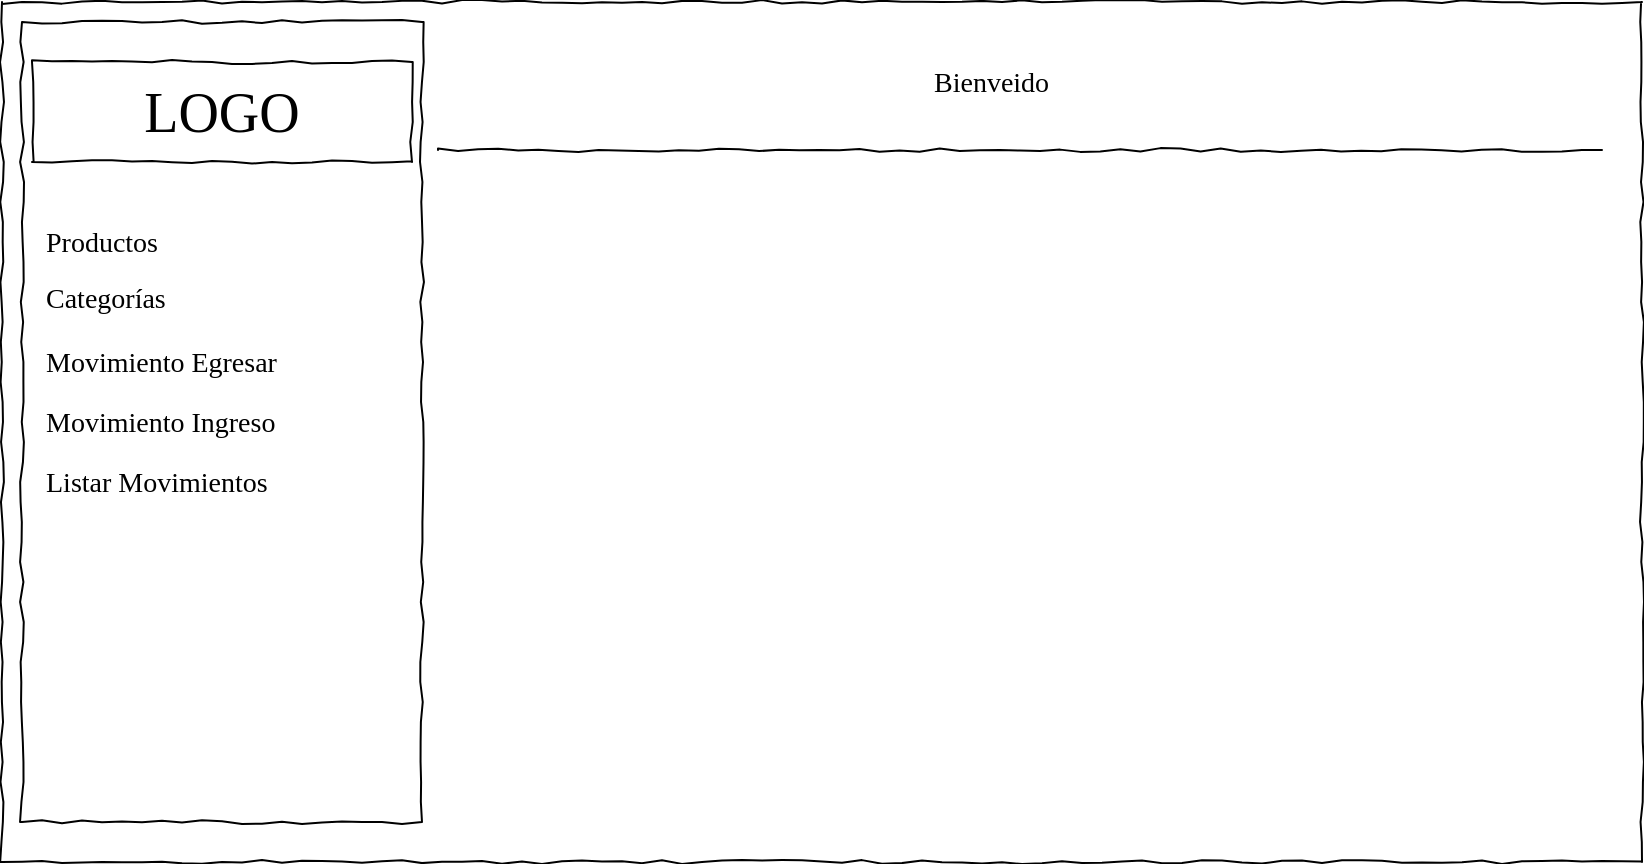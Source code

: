 <mxfile version="17.4.2" type="device" pages="4"><diagram name="Pagina base" id="03018318-947c-dd8e-b7a3-06fadd420f32"><mxGraphModel dx="1231" dy="689" grid="1" gridSize="10" guides="1" tooltips="1" connect="1" arrows="1" fold="1" page="1" pageScale="1" pageWidth="1100" pageHeight="850" background="none" math="0" shadow="0"><root><mxCell id="0"/><mxCell id="1" parent="0"/><mxCell id="VWiDlhH4_jpOQkrTO4Cq-1" value="" style="whiteSpace=wrap;html=1;rounded=0;shadow=0;labelBackgroundColor=none;strokeColor=#000000;strokeWidth=1;fillColor=none;fontFamily=Verdana;fontSize=12;fontColor=#000000;align=center;comic=1;" vertex="1" parent="1"><mxGeometry x="20" y="20" width="820" height="430" as="geometry"/></mxCell><mxCell id="677b7b8949515195-8" value="" style="whiteSpace=wrap;html=1;rounded=0;shadow=0;labelBackgroundColor=none;strokeWidth=1;fillColor=none;fontFamily=Verdana;fontSize=12;align=center;comic=1;" parent="1" vertex="1"><mxGeometry x="30" y="30" width="200" height="400" as="geometry"/></mxCell><mxCell id="677b7b8949515195-2" value="LOGO" style="whiteSpace=wrap;html=1;rounded=0;shadow=0;labelBackgroundColor=none;strokeWidth=1;fontFamily=Verdana;fontSize=28;align=center;comic=1;" parent="1" vertex="1"><mxGeometry x="35" y="50" width="190" height="50" as="geometry"/></mxCell><mxCell id="677b7b8949515195-4" value="Bienveido" style="text;html=1;points=[];align=left;verticalAlign=top;spacingTop=-4;fontSize=14;fontFamily=Verdana" parent="1" vertex="1"><mxGeometry x="484" y="50" width="60" height="20" as="geometry"/></mxCell><mxCell id="677b7b8949515195-9" value="" style="line;strokeWidth=1;html=1;rounded=0;shadow=0;labelBackgroundColor=none;fillColor=none;fontFamily=Verdana;fontSize=14;fontColor=#000000;align=center;comic=1;" parent="1" vertex="1"><mxGeometry x="238" y="89" width="582" height="10" as="geometry"/></mxCell><mxCell id="677b7b8949515195-27" value="Productos" style="text;html=1;points=[];align=left;verticalAlign=top;spacingTop=-4;fontSize=14;fontFamily=Verdana" parent="1" vertex="1"><mxGeometry x="40" y="130" width="170" height="20" as="geometry"/></mxCell><mxCell id="677b7b8949515195-28" value="Categorías" style="text;html=1;points=[];align=left;verticalAlign=top;spacingTop=-4;fontSize=14;fontFamily=Verdana" parent="1" vertex="1"><mxGeometry x="40" y="158" width="170" height="20" as="geometry"/></mxCell><mxCell id="677b7b8949515195-29" value="Movimiento Egresar" style="text;html=1;points=[];align=left;verticalAlign=top;spacingTop=-4;fontSize=14;fontFamily=Verdana" parent="1" vertex="1"><mxGeometry x="40" y="190" width="170" height="20" as="geometry"/></mxCell><mxCell id="677b7b8949515195-30" value="Movimiento Ingreso" style="text;html=1;points=[];align=left;verticalAlign=top;spacingTop=-4;fontSize=14;fontFamily=Verdana" parent="1" vertex="1"><mxGeometry x="40" y="220" width="170" height="20" as="geometry"/></mxCell><mxCell id="677b7b8949515195-39" value="Listar Movimientos" style="text;html=1;points=[];align=left;verticalAlign=top;spacingTop=-4;fontSize=14;fontFamily=Verdana" parent="1" vertex="1"><mxGeometry x="40" y="250" width="170" height="20" as="geometry"/></mxCell><mxCell id="VWiDlhH4_jpOQkrTO4Cq-2" value="" style="shape=image;html=1;verticalAlign=top;verticalLabelPosition=bottom;labelBackgroundColor=#ffffff;imageAspect=0;aspect=fixed;image=https://cdn1.iconfinder.com/data/icons/100-basic-for-user-interface/32/67-menu-128.png" vertex="1" parent="1"><mxGeometry x="250" y="40" width="40" height="40" as="geometry"/></mxCell></root></mxGraphModel></diagram><diagram id="DQ_dYTkBefHqglz4K37O" name="Producto"><mxGraphModel dx="862" dy="1651" grid="1" gridSize="10" guides="1" tooltips="1" connect="1" arrows="1" fold="1" page="1" pageScale="1" pageWidth="827" pageHeight="1169" math="0" shadow="0"><root><mxCell id="0"/><mxCell id="1" parent="0"/><mxCell id="FhVOuRkbXx0-HNdUgnWg-1" value="" style="whiteSpace=wrap;html=1;rounded=0;shadow=0;labelBackgroundColor=none;strokeColor=#000000;strokeWidth=1;fillColor=none;fontFamily=Verdana;fontSize=12;fontColor=#000000;align=center;comic=1;" vertex="1" parent="1"><mxGeometry x="20" y="20" width="820" height="430" as="geometry"/></mxCell><mxCell id="FhVOuRkbXx0-HNdUgnWg-2" value="" style="whiteSpace=wrap;html=1;rounded=0;shadow=0;labelBackgroundColor=none;strokeWidth=1;fillColor=none;fontFamily=Verdana;fontSize=12;align=center;comic=1;" vertex="1" parent="1"><mxGeometry x="30" y="30" width="200" height="400" as="geometry"/></mxCell><mxCell id="FhVOuRkbXx0-HNdUgnWg-3" value="LOGO" style="whiteSpace=wrap;html=1;rounded=0;shadow=0;labelBackgroundColor=none;strokeWidth=1;fontFamily=Verdana;fontSize=28;align=center;comic=1;" vertex="1" parent="1"><mxGeometry x="35" y="50" width="190" height="50" as="geometry"/></mxCell><mxCell id="FhVOuRkbXx0-HNdUgnWg-4" value="Bienveido" style="text;html=1;points=[];align=left;verticalAlign=top;spacingTop=-4;fontSize=14;fontFamily=Verdana" vertex="1" parent="1"><mxGeometry x="484" y="50" width="60" height="20" as="geometry"/></mxCell><mxCell id="FhVOuRkbXx0-HNdUgnWg-5" value="" style="line;strokeWidth=1;html=1;rounded=0;shadow=0;labelBackgroundColor=none;fillColor=none;fontFamily=Verdana;fontSize=14;fontColor=#000000;align=center;comic=1;" vertex="1" parent="1"><mxGeometry x="238" y="89" width="582" height="10" as="geometry"/></mxCell><mxCell id="FhVOuRkbXx0-HNdUgnWg-6" value="Productos" style="text;html=1;points=[];align=left;verticalAlign=top;spacingTop=-4;fontSize=14;fontFamily=Verdana;fillColor=#d5e8d4;strokeColor=#82b366;" vertex="1" parent="1"><mxGeometry x="40" y="130" width="170" height="20" as="geometry"/></mxCell><mxCell id="FhVOuRkbXx0-HNdUgnWg-7" value="Categorías" style="text;html=1;points=[];align=left;verticalAlign=top;spacingTop=-4;fontSize=14;fontFamily=Verdana" vertex="1" parent="1"><mxGeometry x="40" y="158" width="170" height="20" as="geometry"/></mxCell><mxCell id="FhVOuRkbXx0-HNdUgnWg-8" value="Movimiento Egresar" style="text;html=1;points=[];align=left;verticalAlign=top;spacingTop=-4;fontSize=14;fontFamily=Verdana" vertex="1" parent="1"><mxGeometry x="40" y="190" width="170" height="20" as="geometry"/></mxCell><mxCell id="FhVOuRkbXx0-HNdUgnWg-9" value="Movimiento Ingreso" style="text;html=1;points=[];align=left;verticalAlign=top;spacingTop=-4;fontSize=14;fontFamily=Verdana" vertex="1" parent="1"><mxGeometry x="40" y="220" width="170" height="20" as="geometry"/></mxCell><mxCell id="FhVOuRkbXx0-HNdUgnWg-10" value="Listar Movimientos" style="text;html=1;points=[];align=left;verticalAlign=top;spacingTop=-4;fontSize=14;fontFamily=Verdana" vertex="1" parent="1"><mxGeometry x="40" y="250" width="170" height="20" as="geometry"/></mxCell><mxCell id="FhVOuRkbXx0-HNdUgnWg-11" value="" style="shape=image;html=1;verticalAlign=top;verticalLabelPosition=bottom;labelBackgroundColor=#ffffff;imageAspect=0;aspect=fixed;image=https://cdn1.iconfinder.com/data/icons/100-basic-for-user-interface/32/67-menu-128.png" vertex="1" parent="1"><mxGeometry x="250" y="40" width="40" height="40" as="geometry"/></mxCell><mxCell id="FhVOuRkbXx0-HNdUgnWg-22" value="Table" style="shape=table;startSize=30;container=1;collapsible=0;childLayout=tableLayout;fontStyle=1;align=center;" vertex="1" parent="1"><mxGeometry x="270" y="160" width="530" height="250" as="geometry"/></mxCell><mxCell id="FhVOuRkbXx0-HNdUgnWg-23" value="" style="shape=tableRow;horizontal=0;startSize=0;swimlaneHead=0;swimlaneBody=0;top=0;left=0;bottom=0;right=0;collapsible=0;dropTarget=0;fillColor=none;points=[[0,0.5],[1,0.5]];portConstraint=eastwest;" vertex="1" parent="FhVOuRkbXx0-HNdUgnWg-22"><mxGeometry y="30" width="530" height="73" as="geometry"/></mxCell><mxCell id="FhVOuRkbXx0-HNdUgnWg-24" value="" style="shape=partialRectangle;html=1;whiteSpace=wrap;connectable=0;fillColor=none;top=0;left=0;bottom=0;right=0;overflow=hidden;" vertex="1" parent="FhVOuRkbXx0-HNdUgnWg-23"><mxGeometry width="177" height="73" as="geometry"><mxRectangle width="177" height="73" as="alternateBounds"/></mxGeometry></mxCell><mxCell id="FhVOuRkbXx0-HNdUgnWg-25" value="" style="shape=partialRectangle;html=1;whiteSpace=wrap;connectable=0;fillColor=none;top=0;left=0;bottom=0;right=0;overflow=hidden;" vertex="1" parent="FhVOuRkbXx0-HNdUgnWg-23"><mxGeometry x="177" width="176" height="73" as="geometry"><mxRectangle width="176" height="73" as="alternateBounds"/></mxGeometry></mxCell><mxCell id="FhVOuRkbXx0-HNdUgnWg-26" value="" style="shape=partialRectangle;html=1;whiteSpace=wrap;connectable=0;fillColor=none;top=0;left=0;bottom=0;right=0;overflow=hidden;" vertex="1" parent="FhVOuRkbXx0-HNdUgnWg-23"><mxGeometry x="353" width="177" height="73" as="geometry"><mxRectangle width="177" height="73" as="alternateBounds"/></mxGeometry></mxCell><mxCell id="FhVOuRkbXx0-HNdUgnWg-27" value="" style="shape=tableRow;horizontal=0;startSize=0;swimlaneHead=0;swimlaneBody=0;top=0;left=0;bottom=0;right=0;collapsible=0;dropTarget=0;fillColor=none;points=[[0,0.5],[1,0.5]];portConstraint=eastwest;" vertex="1" parent="FhVOuRkbXx0-HNdUgnWg-22"><mxGeometry y="103" width="530" height="74" as="geometry"/></mxCell><mxCell id="FhVOuRkbXx0-HNdUgnWg-28" value="" style="shape=partialRectangle;html=1;whiteSpace=wrap;connectable=0;fillColor=none;top=0;left=0;bottom=0;right=0;overflow=hidden;" vertex="1" parent="FhVOuRkbXx0-HNdUgnWg-27"><mxGeometry width="177" height="74" as="geometry"><mxRectangle width="177" height="74" as="alternateBounds"/></mxGeometry></mxCell><mxCell id="FhVOuRkbXx0-HNdUgnWg-29" value="" style="shape=partialRectangle;html=1;whiteSpace=wrap;connectable=0;fillColor=none;top=0;left=0;bottom=0;right=0;overflow=hidden;" vertex="1" parent="FhVOuRkbXx0-HNdUgnWg-27"><mxGeometry x="177" width="176" height="74" as="geometry"><mxRectangle width="176" height="74" as="alternateBounds"/></mxGeometry></mxCell><mxCell id="FhVOuRkbXx0-HNdUgnWg-30" value="" style="shape=partialRectangle;html=1;whiteSpace=wrap;connectable=0;fillColor=none;top=0;left=0;bottom=0;right=0;overflow=hidden;" vertex="1" parent="FhVOuRkbXx0-HNdUgnWg-27"><mxGeometry x="353" width="177" height="74" as="geometry"><mxRectangle width="177" height="74" as="alternateBounds"/></mxGeometry></mxCell><mxCell id="FhVOuRkbXx0-HNdUgnWg-31" value="" style="shape=tableRow;horizontal=0;startSize=0;swimlaneHead=0;swimlaneBody=0;top=0;left=0;bottom=0;right=0;collapsible=0;dropTarget=0;fillColor=none;points=[[0,0.5],[1,0.5]];portConstraint=eastwest;" vertex="1" parent="FhVOuRkbXx0-HNdUgnWg-22"><mxGeometry y="177" width="530" height="73" as="geometry"/></mxCell><mxCell id="FhVOuRkbXx0-HNdUgnWg-32" value="" style="shape=partialRectangle;html=1;whiteSpace=wrap;connectable=0;fillColor=none;top=0;left=0;bottom=0;right=0;overflow=hidden;" vertex="1" parent="FhVOuRkbXx0-HNdUgnWg-31"><mxGeometry width="177" height="73" as="geometry"><mxRectangle width="177" height="73" as="alternateBounds"/></mxGeometry></mxCell><mxCell id="FhVOuRkbXx0-HNdUgnWg-33" value="" style="shape=partialRectangle;html=1;whiteSpace=wrap;connectable=0;fillColor=none;top=0;left=0;bottom=0;right=0;overflow=hidden;" vertex="1" parent="FhVOuRkbXx0-HNdUgnWg-31"><mxGeometry x="177" width="176" height="73" as="geometry"><mxRectangle width="176" height="73" as="alternateBounds"/></mxGeometry></mxCell><mxCell id="FhVOuRkbXx0-HNdUgnWg-34" value="" style="shape=partialRectangle;html=1;whiteSpace=wrap;connectable=0;fillColor=none;top=0;left=0;bottom=0;right=0;overflow=hidden;" vertex="1" parent="FhVOuRkbXx0-HNdUgnWg-31"><mxGeometry x="353" width="177" height="73" as="geometry"><mxRectangle width="177" height="73" as="alternateBounds"/></mxGeometry></mxCell><mxCell id="FhVOuRkbXx0-HNdUgnWg-35" value="Nuevo Producto" style="rounded=1;fillColor=#0057D8;align=center;strokeColor=none;html=1;fontColor=#ffffff;fontSize=12;sketch=0;" vertex="1" parent="1"><mxGeometry x="680" y="117" width="120" height="33" as="geometry"/></mxCell><mxCell id="FhVOuRkbXx0-HNdUgnWg-39" value="" style="edgeStyle=orthogonalEdgeStyle;rounded=0;orthogonalLoop=1;jettySize=auto;html=1;fontSize=46;" edge="1" parent="1" source="FhVOuRkbXx0-HNdUgnWg-37" target="FhVOuRkbXx0-HNdUgnWg-5"><mxGeometry relative="1" as="geometry"/></mxCell><mxCell id="FhVOuRkbXx0-HNdUgnWg-37" value="Mis Productos" style="text;strokeColor=none;fillColor=none;html=1;fontSize=24;fontStyle=1;verticalAlign=middle;align=center;" vertex="1" parent="1"><mxGeometry x="431.5" y="110" width="195" height="40" as="geometry"/></mxCell><mxCell id="FhVOuRkbXx0-HNdUgnWg-38" value="URL/productos/" style="html=1;strokeWidth=1;shadow=0;dashed=0;shape=mxgraph.ios7ui.url;fillColor=#e0e0e0;strokeColor=#c0c0c0;buttonText=;strokeColor2=#222222;fontColor=#222222;fontSize=46;spacingTop=2;align=center;" vertex="1" parent="1"><mxGeometry x="20" y="-80" width="810" height="92.5" as="geometry"/></mxCell></root></mxGraphModel></diagram><diagram name="Copy of Producto" id="F47nV00Ubic66uj4JhLm"><mxGraphModel dx="507" dy="1453" grid="1" gridSize="10" guides="1" tooltips="1" connect="1" arrows="1" fold="1" page="1" pageScale="1" pageWidth="827" pageHeight="1169" math="0" shadow="0"><root><mxCell id="edJJiV68_hobQgtgAouG-0"/><mxCell id="edJJiV68_hobQgtgAouG-1" parent="edJJiV68_hobQgtgAouG-0"/><mxCell id="edJJiV68_hobQgtgAouG-2" value="" style="whiteSpace=wrap;html=1;rounded=0;shadow=0;labelBackgroundColor=default;strokeColor=#000000;strokeWidth=1;fillColor=none;fontFamily=Verdana;fontSize=12;fontColor=#000000;align=center;comic=1;" vertex="1" parent="edJJiV68_hobQgtgAouG-1"><mxGeometry x="20" y="20" width="820" height="430" as="geometry"/></mxCell><mxCell id="edJJiV68_hobQgtgAouG-3" value="" style="whiteSpace=wrap;html=1;rounded=0;shadow=0;labelBackgroundColor=none;strokeWidth=1;fillColor=none;fontFamily=Verdana;fontSize=12;align=center;comic=1;" vertex="1" parent="edJJiV68_hobQgtgAouG-1"><mxGeometry x="30" y="30" width="200" height="400" as="geometry"/></mxCell><mxCell id="edJJiV68_hobQgtgAouG-4" value="LOGO" style="whiteSpace=wrap;html=1;rounded=0;shadow=0;labelBackgroundColor=none;strokeWidth=1;fontFamily=Verdana;fontSize=28;align=center;comic=1;" vertex="1" parent="edJJiV68_hobQgtgAouG-1"><mxGeometry x="35" y="50" width="190" height="50" as="geometry"/></mxCell><mxCell id="edJJiV68_hobQgtgAouG-5" value="Bienveido" style="text;html=1;points=[];align=left;verticalAlign=top;spacingTop=-4;fontSize=14;fontFamily=Verdana" vertex="1" parent="edJJiV68_hobQgtgAouG-1"><mxGeometry x="484" y="50" width="60" height="20" as="geometry"/></mxCell><mxCell id="edJJiV68_hobQgtgAouG-6" value="" style="line;strokeWidth=1;html=1;rounded=0;shadow=0;labelBackgroundColor=none;fillColor=none;fontFamily=Verdana;fontSize=14;fontColor=#000000;align=center;comic=1;" vertex="1" parent="edJJiV68_hobQgtgAouG-1"><mxGeometry x="238" y="89" width="582" height="10" as="geometry"/></mxCell><mxCell id="edJJiV68_hobQgtgAouG-7" value="Productos" style="text;html=1;points=[];align=left;verticalAlign=top;spacingTop=-4;fontSize=14;fontFamily=Verdana;fillColor=#d5e8d4;strokeColor=#82b366;" vertex="1" parent="edJJiV68_hobQgtgAouG-1"><mxGeometry x="40" y="130" width="170" height="20" as="geometry"/></mxCell><mxCell id="edJJiV68_hobQgtgAouG-8" value="Categorías" style="text;html=1;points=[];align=left;verticalAlign=top;spacingTop=-4;fontSize=14;fontFamily=Verdana" vertex="1" parent="edJJiV68_hobQgtgAouG-1"><mxGeometry x="40" y="158" width="170" height="20" as="geometry"/></mxCell><mxCell id="edJJiV68_hobQgtgAouG-9" value="Movimiento Egresar" style="text;html=1;points=[];align=left;verticalAlign=top;spacingTop=-4;fontSize=14;fontFamily=Verdana" vertex="1" parent="edJJiV68_hobQgtgAouG-1"><mxGeometry x="40" y="190" width="170" height="20" as="geometry"/></mxCell><mxCell id="edJJiV68_hobQgtgAouG-10" value="Movimiento Ingreso" style="text;html=1;points=[];align=left;verticalAlign=top;spacingTop=-4;fontSize=14;fontFamily=Verdana" vertex="1" parent="edJJiV68_hobQgtgAouG-1"><mxGeometry x="40" y="220" width="170" height="20" as="geometry"/></mxCell><mxCell id="edJJiV68_hobQgtgAouG-11" value="Listar Movimientos" style="text;html=1;points=[];align=left;verticalAlign=top;spacingTop=-4;fontSize=14;fontFamily=Verdana" vertex="1" parent="edJJiV68_hobQgtgAouG-1"><mxGeometry x="40" y="250" width="170" height="20" as="geometry"/></mxCell><mxCell id="edJJiV68_hobQgtgAouG-12" value="" style="shape=image;html=1;verticalAlign=top;verticalLabelPosition=bottom;labelBackgroundColor=#ffffff;imageAspect=0;aspect=fixed;image=https://cdn1.iconfinder.com/data/icons/100-basic-for-user-interface/32/67-menu-128.png" vertex="1" parent="edJJiV68_hobQgtgAouG-1"><mxGeometry x="250" y="40" width="40" height="40" as="geometry"/></mxCell><mxCell id="edJJiV68_hobQgtgAouG-26" value="Volver" style="rounded=1;fillColor=#0057D8;align=center;strokeColor=none;html=1;fontColor=#ffffff;fontSize=12;sketch=0;" vertex="1" parent="edJJiV68_hobQgtgAouG-1"><mxGeometry x="680" y="117" width="120" height="33" as="geometry"/></mxCell><mxCell id="edJJiV68_hobQgtgAouG-27" value="" style="edgeStyle=orthogonalEdgeStyle;rounded=0;orthogonalLoop=1;jettySize=auto;html=1;fontSize=46;" edge="1" parent="edJJiV68_hobQgtgAouG-1" source="edJJiV68_hobQgtgAouG-28" target="edJJiV68_hobQgtgAouG-6"><mxGeometry relative="1" as="geometry"/></mxCell><mxCell id="edJJiV68_hobQgtgAouG-28" value="Nuevo Producto" style="text;strokeColor=none;fillColor=none;html=1;fontSize=24;fontStyle=1;verticalAlign=middle;align=center;" vertex="1" parent="edJJiV68_hobQgtgAouG-1"><mxGeometry x="431.5" y="110" width="195" height="40" as="geometry"/></mxCell><mxCell id="edJJiV68_hobQgtgAouG-29" value="URL/productos/agregar/" style="html=1;strokeWidth=1;shadow=0;dashed=0;shape=mxgraph.ios7ui.url;fillColor=#e0e0e0;strokeColor=#c0c0c0;buttonText=;strokeColor2=#222222;fontColor=#222222;fontSize=46;spacingTop=2;align=center;" vertex="1" parent="edJJiV68_hobQgtgAouG-1"><mxGeometry x="21" y="-80" width="810" height="92.5" as="geometry"/></mxCell><mxCell id="QQAgK7b7RTXXwuCleQwe-12" value="Default text" style="strokeWidth=1;html=1;shadow=0;dashed=0;shape=mxgraph.ios.iTextInput;strokeColor=#444444;buttonText=;fontSize=8;whiteSpace=wrap;align=left;" vertex="1" parent="edJJiV68_hobQgtgAouG-1"><mxGeometry x="460" y="190" width="43.5" height="15" as="geometry"/></mxCell><mxCell id="QQAgK7b7RTXXwuCleQwe-26" value="" style="shape=ext;double=1;rounded=1;whiteSpace=wrap;html=1;fontSize=46;" vertex="1" parent="edJJiV68_hobQgtgAouG-1"><mxGeometry x="349" y="160" width="360" height="280" as="geometry"/></mxCell><mxCell id="QQAgK7b7RTXXwuCleQwe-27" value="Ingrese nombre del producto" style="text;html=1;strokeColor=none;fillColor=none;align=center;verticalAlign=middle;whiteSpace=wrap;rounded=0;fontSize=19;" vertex="1" parent="edJJiV68_hobQgtgAouG-1"><mxGeometry x="399" y="177" width="258" height="30" as="geometry"/></mxCell><mxCell id="QQAgK7b7RTXXwuCleQwe-28" value="Nombre del producto" style="strokeWidth=1;html=1;shadow=0;dashed=0;shape=mxgraph.ios.iTextInput;strokeColor=#444444;buttonText=;fontSize=8;whiteSpace=wrap;align=left;" vertex="1" parent="edJJiV68_hobQgtgAouG-1"><mxGeometry x="407.25" y="208.5" width="241.75" height="32.5" as="geometry"/></mxCell><mxCell id="QQAgK7b7RTXXwuCleQwe-29" value="Ingrese precio del producto" style="text;html=1;strokeColor=none;fillColor=none;align=center;verticalAlign=middle;whiteSpace=wrap;rounded=0;fontSize=19;" vertex="1" parent="edJJiV68_hobQgtgAouG-1"><mxGeometry x="399" y="245" width="258" height="30" as="geometry"/></mxCell><mxCell id="QQAgK7b7RTXXwuCleQwe-30" value="Precio del producto $" style="strokeWidth=1;html=1;shadow=0;dashed=0;shape=mxgraph.ios.iTextInput;strokeColor=#444444;buttonText=;fontSize=8;whiteSpace=wrap;align=left;" vertex="1" parent="edJJiV68_hobQgtgAouG-1"><mxGeometry x="407.25" y="276.5" width="241.75" height="32.5" as="geometry"/></mxCell><mxCell id="QQAgK7b7RTXXwuCleQwe-31" value="Categoría 1" style="strokeWidth=1;shadow=0;dashed=0;align=center;html=1;shape=mxgraph.mockup.forms.comboBox;strokeColor=#999999;fillColor=#ddeeff;align=left;fillColor2=#aaddff;mainText=;fontColor=#666666;fontSize=17;spacingLeft=3;" vertex="1" parent="edJJiV68_hobQgtgAouG-1"><mxGeometry x="413" y="347" width="246" height="30" as="geometry"/></mxCell><mxCell id="QQAgK7b7RTXXwuCleQwe-32" value="Seleccione una Categoría" style="text;html=1;strokeColor=none;fillColor=none;align=left;verticalAlign=middle;whiteSpace=wrap;rounded=0;fontSize=19;fontColor=default;labelBackgroundColor=none;" vertex="1" parent="edJJiV68_hobQgtgAouG-1"><mxGeometry x="407" y="312" width="258" height="30" as="geometry"/></mxCell><mxCell id="QQAgK7b7RTXXwuCleQwe-33" value="Guardar" style="rounded=1;fillColor=#24C4C9;align=center;strokeColor=none;html=1;fontColor=#ffffff;fontSize=12;sketch=0;" vertex="1" parent="edJJiV68_hobQgtgAouG-1"><mxGeometry x="408" y="395" width="253" height="33" as="geometry"/></mxCell></root></mxGraphModel></diagram><diagram id="m-J-k7o6kEn5d9qFPSRL" name="Page-3"><mxGraphModel dx="862" dy="482" grid="1" gridSize="10" guides="1" tooltips="1" connect="1" arrows="1" fold="1" page="1" pageScale="1" pageWidth="827" pageHeight="1169" math="0" shadow="0"><root><mxCell id="0"/><mxCell id="1" parent="0"/></root></mxGraphModel></diagram></mxfile>